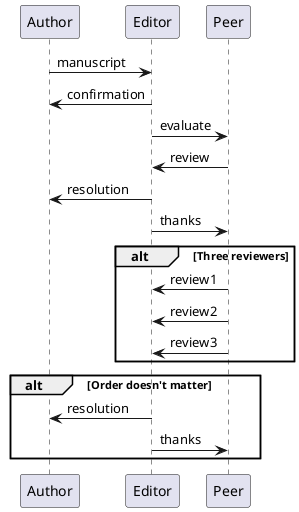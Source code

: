 @startuml
participant Author
participant Editor
participant Peer

' Сообщение от автора к редактору
Author -> Editor : manuscript
Editor -> Author : confirmation

' Редактор направляет статью рецензенту
Editor -> Peer : evaluate
Peer -> Editor : review

' Редактор отправляет результаты автору и благодарности рецензенту
Editor -> Author : resolution
Editor -> Peer : thanks

' Добавление фрагментов для рецензирования тремя рецензентами
alt Three reviewers
  Peer -> Editor : review1
  Peer -> Editor : review2
  Peer -> Editor : review3
end

' Порядок отправки результатов и благодарностей
alt Order doesn't matter
  Editor -> Author : resolution
  Editor -> Peer : thanks
end
@enduml
